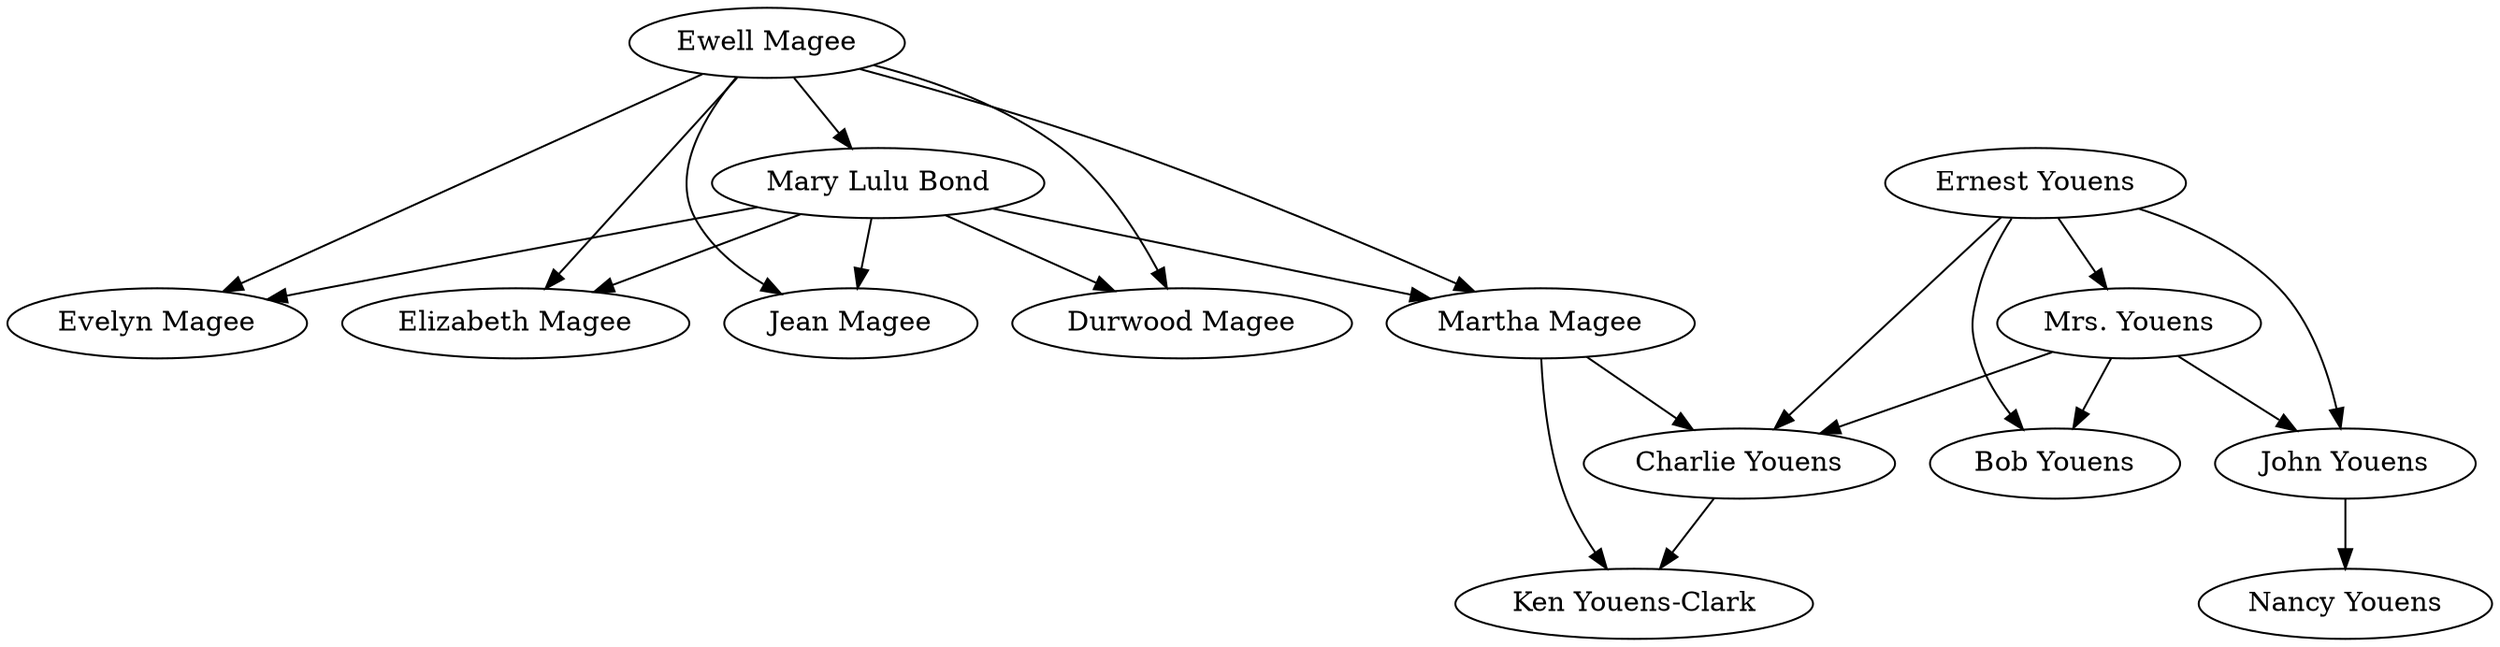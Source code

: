 // Tree
digraph {
	"Ewell Magee"
	"Mary Lulu Bond"
	"Elizabeth Magee"
	"Jean Magee"
	"Durwood Magee"
	"Martha Magee"
	"Evelyn Magee"
	"Ernest Youens"
	"Mrs. Youens"
	"Bob Youens"
	"Charlie Youens"
	"John Youens"
	"Ken Youens-Clark"
	"Nancy Youens"
	"Ernest Youens" -> "Bob Youens"
	"Mrs. Youens" -> "Bob Youens"
	"Ewell Magee" -> "Durwood Magee"
	"Mrs. Youens" -> "John Youens"
	"Ewell Magee" -> "Elizabeth Magee"
	"Charlie Youens" -> "Ken Youens-Clark"
	"Ernest Youens" -> "Mrs. Youens"
	"John Youens" -> "Nancy Youens"
	"Martha Magee" -> "Ken Youens-Clark"
	"Ewell Magee" -> "Martha Magee"
	"Ewell Magee" -> "Jean Magee"
	"Ewell Magee" -> "Mary Lulu Bond"
	"Ernest Youens" -> "John Youens"
	"Ernest Youens" -> "Charlie Youens"
	"Mary Lulu Bond" -> "Evelyn Magee"
	"Mary Lulu Bond" -> "Elizabeth Magee"
	"Martha Magee" -> "Charlie Youens"
	"Mary Lulu Bond" -> "Durwood Magee"
	"Mrs. Youens" -> "Charlie Youens"
	"Ewell Magee" -> "Evelyn Magee"
	"Mary Lulu Bond" -> "Jean Magee"
	"Mary Lulu Bond" -> "Martha Magee"
}
